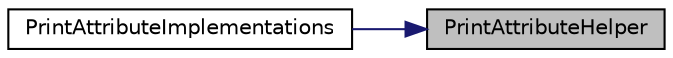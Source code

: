 digraph "PrintAttributeHelper"
{
 // LATEX_PDF_SIZE
  edge [fontname="Helvetica",fontsize="10",labelfontname="Helvetica",labelfontsize="10"];
  node [fontname="Helvetica",fontsize="10",shape=record];
  rankdir="RL";
  Node1 [label="PrintAttributeHelper",height=0.2,width=0.4,color="black", fillcolor="grey75", style="filled", fontcolor="black",tooltip="Print documentation corresponding to use of the ATTRIBUTE_HELPER_HEADER macro or ATTRIBUTE_VALUE_DEFI..."];
  Node1 -> Node2 [dir="back",color="midnightblue",fontsize="10",style="solid",fontname="Helvetica"];
  Node2 [label="PrintAttributeImplementations",height=0.2,width=0.4,color="black", fillcolor="white", style="filled",URL="$print-introspected-doxygen_8cc.html#a9a91ec3f5b65207a9c9ecec523ce7b0d",tooltip="Print documentation for Attribute implementations."];
}
